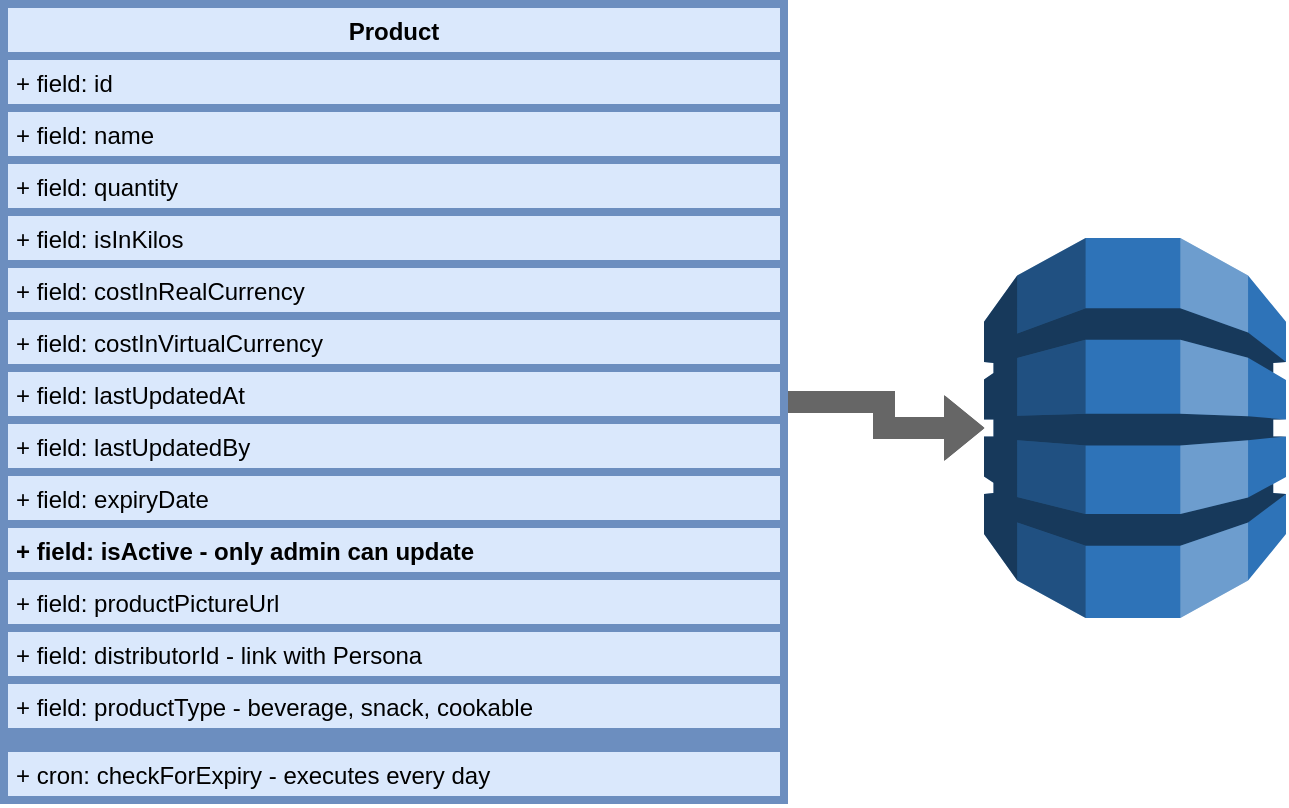 <mxfile version="13.7.9" type="device"><diagram id="wcE2gYSUhXfeTxkk431f" name="Page-1"><mxGraphModel dx="462" dy="289" grid="1" gridSize="10" guides="1" tooltips="1" connect="1" arrows="1" fold="1" page="1" pageScale="1" pageWidth="850" pageHeight="1100" math="0" shadow="0"><root><mxCell id="0"/><mxCell id="1" parent="0"/><mxCell id="P1XUpEOVi8yqXwri1j51-1" value="" style="outlineConnect=0;dashed=0;verticalLabelPosition=bottom;verticalAlign=top;align=center;html=1;shape=mxgraph.aws3.dynamo_db;fillColor=#2E73B8;gradientColor=none;" parent="1" vertex="1"><mxGeometry x="550" y="377" width="151" height="190" as="geometry"/></mxCell><mxCell id="P1XUpEOVi8yqXwri1j51-2" style="edgeStyle=orthogonalEdgeStyle;rounded=0;orthogonalLoop=1;jettySize=auto;html=1;entryX=0;entryY=0.5;entryDx=0;entryDy=0;entryPerimeter=0;shape=flexArrow;strokeColor=#666666;fillColor=#666666;fontStyle=0" parent="1" source="P1XUpEOVi8yqXwri1j51-3" target="P1XUpEOVi8yqXwri1j51-1" edge="1"><mxGeometry relative="1" as="geometry"/></mxCell><mxCell id="P1XUpEOVi8yqXwri1j51-3" value="Product" style="swimlane;fontStyle=1;align=center;verticalAlign=top;childLayout=stackLayout;horizontal=1;startSize=26;horizontalStack=0;resizeParent=1;resizeParentMax=0;resizeLast=0;collapsible=1;marginBottom=0;shadow=0;fillColor=#dae8fc;strokeColor=#6c8ebf;strokeWidth=4;labelBackgroundColor=none;" parent="1" vertex="1"><mxGeometry x="60" y="260" width="390" height="398" as="geometry"><mxRectangle x="20" y="220" width="100" height="26" as="alternateBounds"/></mxGeometry></mxCell><mxCell id="P1XUpEOVi8yqXwri1j51-4" value="+ field: id" style="text;align=left;verticalAlign=top;spacingLeft=4;spacingRight=4;overflow=hidden;rotatable=0;points=[[0,0.5],[1,0.5]];portConstraint=eastwest;fillColor=#dae8fc;strokeColor=#6c8ebf;strokeWidth=4;fontStyle=0;labelBackgroundColor=none;" parent="P1XUpEOVi8yqXwri1j51-3" vertex="1"><mxGeometry y="26" width="390" height="26" as="geometry"/></mxCell><mxCell id="P1XUpEOVi8yqXwri1j51-5" value="+ field: name" style="text;align=left;verticalAlign=top;spacingLeft=4;spacingRight=4;overflow=hidden;rotatable=0;points=[[0,0.5],[1,0.5]];portConstraint=eastwest;fillColor=#dae8fc;strokeColor=#6c8ebf;strokeWidth=4;fontStyle=0;labelBackgroundColor=none;" parent="P1XUpEOVi8yqXwri1j51-3" vertex="1"><mxGeometry y="52" width="390" height="26" as="geometry"/></mxCell><mxCell id="P1XUpEOVi8yqXwri1j51-6" value="+ field: quantity" style="text;align=left;verticalAlign=top;spacingLeft=4;spacingRight=4;overflow=hidden;rotatable=0;points=[[0,0.5],[1,0.5]];portConstraint=eastwest;fillColor=#dae8fc;strokeColor=#6c8ebf;strokeWidth=4;fontStyle=0;labelBackgroundColor=none;" parent="P1XUpEOVi8yqXwri1j51-3" vertex="1"><mxGeometry y="78" width="390" height="26" as="geometry"/></mxCell><mxCell id="P1XUpEOVi8yqXwri1j51-28" value="+ field: isInKilos" style="text;align=left;verticalAlign=top;spacingLeft=4;spacingRight=4;overflow=hidden;rotatable=0;points=[[0,0.5],[1,0.5]];portConstraint=eastwest;fillColor=#dae8fc;strokeColor=#6c8ebf;strokeWidth=4;fontStyle=0;labelBackgroundColor=none;" parent="P1XUpEOVi8yqXwri1j51-3" vertex="1"><mxGeometry y="104" width="390" height="26" as="geometry"/></mxCell><mxCell id="P1XUpEOVi8yqXwri1j51-24" value="+ field: costInRealCurrency" style="text;align=left;verticalAlign=top;spacingLeft=4;spacingRight=4;overflow=hidden;rotatable=0;points=[[0,0.5],[1,0.5]];portConstraint=eastwest;fillColor=#dae8fc;strokeColor=#6c8ebf;strokeWidth=4;fontStyle=0;labelBackgroundColor=none;" parent="P1XUpEOVi8yqXwri1j51-3" vertex="1"><mxGeometry y="130" width="390" height="26" as="geometry"/></mxCell><mxCell id="P1XUpEOVi8yqXwri1j51-25" value="+ field: costInVirtualCurrency" style="text;align=left;verticalAlign=top;spacingLeft=4;spacingRight=4;overflow=hidden;rotatable=0;points=[[0,0.5],[1,0.5]];portConstraint=eastwest;fillColor=#dae8fc;strokeColor=#6c8ebf;strokeWidth=4;fontStyle=0;labelBackgroundColor=none;" parent="P1XUpEOVi8yqXwri1j51-3" vertex="1"><mxGeometry y="156" width="390" height="26" as="geometry"/></mxCell><mxCell id="P1XUpEOVi8yqXwri1j51-7" value="+ field: lastUpdatedAt" style="text;align=left;verticalAlign=top;spacingLeft=4;spacingRight=4;overflow=hidden;rotatable=0;points=[[0,0.5],[1,0.5]];portConstraint=eastwest;fillColor=#dae8fc;strokeColor=#6c8ebf;strokeWidth=4;fontStyle=0;labelBackgroundColor=none;" parent="P1XUpEOVi8yqXwri1j51-3" vertex="1"><mxGeometry y="182" width="390" height="26" as="geometry"/></mxCell><mxCell id="P1XUpEOVi8yqXwri1j51-31" value="+ field: lastUpdatedBy" style="text;align=left;verticalAlign=top;spacingLeft=4;spacingRight=4;overflow=hidden;rotatable=0;points=[[0,0.5],[1,0.5]];portConstraint=eastwest;fillColor=#dae8fc;strokeColor=#6c8ebf;strokeWidth=4;fontStyle=0;labelBackgroundColor=none;" parent="P1XUpEOVi8yqXwri1j51-3" vertex="1"><mxGeometry y="208" width="390" height="26" as="geometry"/></mxCell><mxCell id="P1XUpEOVi8yqXwri1j51-23" value="+ field: expiryDate" style="text;align=left;verticalAlign=top;spacingLeft=4;spacingRight=4;overflow=hidden;rotatable=0;points=[[0,0.5],[1,0.5]];portConstraint=eastwest;fillColor=#dae8fc;strokeColor=#6c8ebf;strokeWidth=4;fontStyle=0;labelBackgroundColor=none;" parent="P1XUpEOVi8yqXwri1j51-3" vertex="1"><mxGeometry y="234" width="390" height="26" as="geometry"/></mxCell><mxCell id="P1XUpEOVi8yqXwri1j51-8" value="+ field: isActive - only admin can update" style="text;align=left;verticalAlign=top;spacingLeft=4;spacingRight=4;overflow=hidden;rotatable=0;points=[[0,0.5],[1,0.5]];portConstraint=eastwest;fillColor=#dae8fc;strokeColor=#6c8ebf;strokeWidth=4;fontStyle=1;labelBackgroundColor=none;" parent="P1XUpEOVi8yqXwri1j51-3" vertex="1"><mxGeometry y="260" width="390" height="26" as="geometry"/></mxCell><mxCell id="P1XUpEOVi8yqXwri1j51-10" value="+ field: productPictureUrl" style="text;align=left;verticalAlign=top;spacingLeft=4;spacingRight=4;overflow=hidden;rotatable=0;points=[[0,0.5],[1,0.5]];portConstraint=eastwest;fillColor=#dae8fc;strokeColor=#6c8ebf;strokeWidth=4;fontStyle=0;labelBackgroundColor=none;" parent="P1XUpEOVi8yqXwri1j51-3" vertex="1"><mxGeometry y="286" width="390" height="26" as="geometry"/></mxCell><mxCell id="P1XUpEOVi8yqXwri1j51-11" value="+ field: distributorId - link with Persona" style="text;align=left;verticalAlign=top;spacingLeft=4;spacingRight=4;overflow=hidden;rotatable=0;points=[[0,0.5],[1,0.5]];portConstraint=eastwest;fillColor=#dae8fc;strokeColor=#6c8ebf;strokeWidth=4;fontStyle=0;labelBackgroundColor=none;" parent="P1XUpEOVi8yqXwri1j51-3" vertex="1"><mxGeometry y="312" width="390" height="26" as="geometry"/></mxCell><mxCell id="P1XUpEOVi8yqXwri1j51-14" value="+ field: productType - beverage, snack, cookable" style="text;align=left;verticalAlign=top;spacingLeft=4;spacingRight=4;overflow=hidden;rotatable=0;points=[[0,0.5],[1,0.5]];portConstraint=eastwest;fillColor=#dae8fc;strokeColor=#6c8ebf;strokeWidth=4;fontStyle=0;labelBackgroundColor=none;" parent="P1XUpEOVi8yqXwri1j51-3" vertex="1"><mxGeometry y="338" width="390" height="26" as="geometry"/></mxCell><mxCell id="P1XUpEOVi8yqXwri1j51-15" value="" style="line;strokeWidth=4;align=left;verticalAlign=middle;spacingTop=-1;spacingLeft=3;spacingRight=3;rotatable=0;labelPosition=right;points=[];portConstraint=eastwest;fillColor=#dae8fc;strokeColor=#6c8ebf;fontStyle=0;labelBackgroundColor=none;" parent="P1XUpEOVi8yqXwri1j51-3" vertex="1"><mxGeometry y="364" width="390" height="8" as="geometry"/></mxCell><mxCell id="P1XUpEOVi8yqXwri1j51-16" value="+ cron: checkForExpiry - executes every day" style="text;align=left;verticalAlign=top;spacingLeft=4;spacingRight=4;overflow=hidden;rotatable=0;points=[[0,0.5],[1,0.5]];portConstraint=eastwest;fillColor=#dae8fc;strokeColor=#6c8ebf;strokeWidth=4;fontStyle=0;labelBackgroundColor=none;" parent="P1XUpEOVi8yqXwri1j51-3" vertex="1"><mxGeometry y="372" width="390" height="26" as="geometry"/></mxCell></root></mxGraphModel></diagram></mxfile>